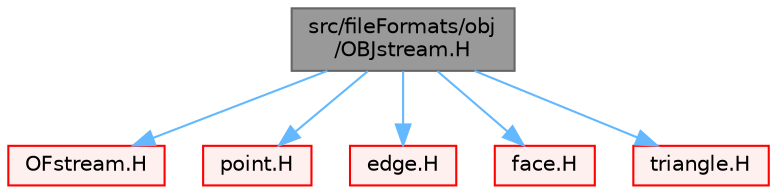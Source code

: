 digraph "src/fileFormats/obj/OBJstream.H"
{
 // LATEX_PDF_SIZE
  bgcolor="transparent";
  edge [fontname=Helvetica,fontsize=10,labelfontname=Helvetica,labelfontsize=10];
  node [fontname=Helvetica,fontsize=10,shape=box,height=0.2,width=0.4];
  Node1 [id="Node000001",label="src/fileFormats/obj\l/OBJstream.H",height=0.2,width=0.4,color="gray40", fillcolor="grey60", style="filled", fontcolor="black",tooltip=" "];
  Node1 -> Node2 [id="edge1_Node000001_Node000002",color="steelblue1",style="solid",tooltip=" "];
  Node2 [id="Node000002",label="OFstream.H",height=0.2,width=0.4,color="red", fillcolor="#FFF0F0", style="filled",URL="$OFstream_8H.html",tooltip=" "];
  Node1 -> Node73 [id="edge2_Node000001_Node000073",color="steelblue1",style="solid",tooltip=" "];
  Node73 [id="Node000073",label="point.H",height=0.2,width=0.4,color="red", fillcolor="#FFF0F0", style="filled",URL="$point_8H.html",tooltip=" "];
  Node1 -> Node87 [id="edge3_Node000001_Node000087",color="steelblue1",style="solid",tooltip=" "];
  Node87 [id="Node000087",label="edge.H",height=0.2,width=0.4,color="red", fillcolor="#FFF0F0", style="filled",URL="$edge_8H.html",tooltip=" "];
  Node1 -> Node209 [id="edge4_Node000001_Node000209",color="steelblue1",style="solid",tooltip=" "];
  Node209 [id="Node000209",label="face.H",height=0.2,width=0.4,color="red", fillcolor="#FFF0F0", style="filled",URL="$face_8H.html",tooltip=" "];
  Node1 -> Node215 [id="edge5_Node000001_Node000215",color="steelblue1",style="solid",tooltip=" "];
  Node215 [id="Node000215",label="triangle.H",height=0.2,width=0.4,color="red", fillcolor="#FFF0F0", style="filled",URL="$triangle_8H.html",tooltip=" "];
}
